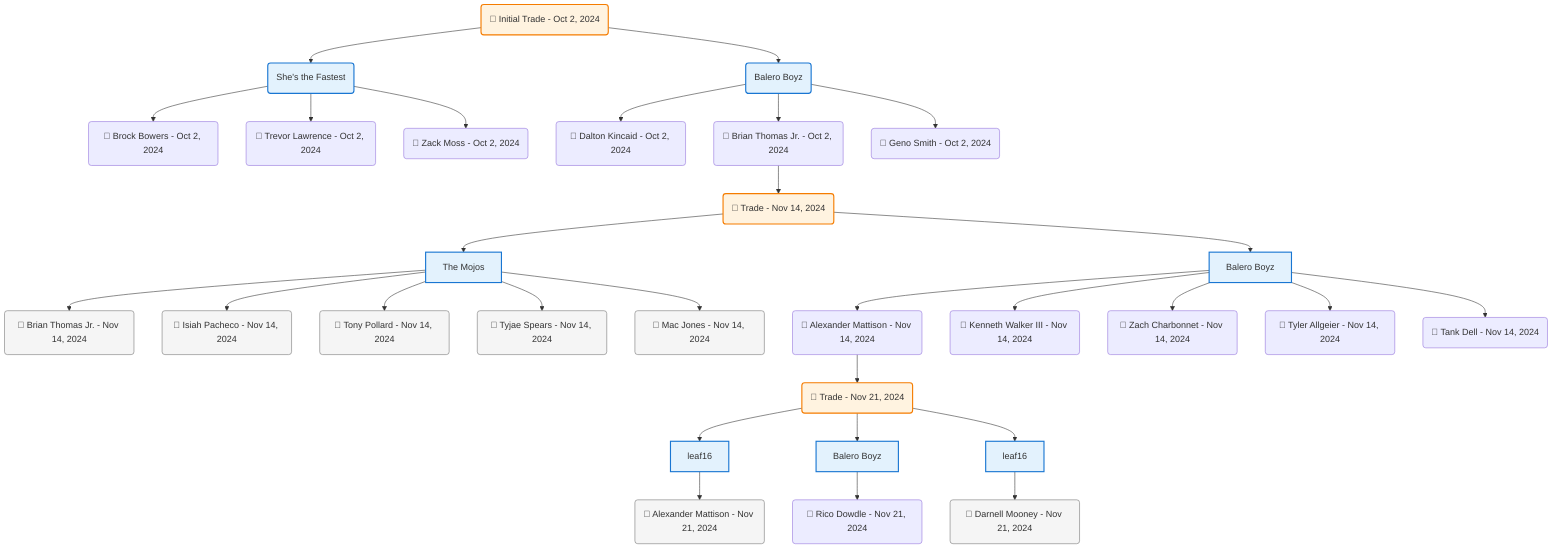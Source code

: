 flowchart TD

    TRADE_MAIN("🔄 Initial Trade - Oct 2, 2024")
    TEAM_1("She's the Fastest")
    TEAM_2("Balero Boyz")
    NODE_3216f009-88d5-45d1-b801-4f722c85f10d("🔄 Brock Bowers - Oct 2, 2024")
    NODE_b1dae4e7-fd1c-46f5-a687-702b0b8ab72c("🔄 Trevor Lawrence - Oct 2, 2024")
    NODE_e2b7b2e4-8538-4bae-867a-85585d815b31("🔄 Dalton Kincaid - Oct 2, 2024")
    NODE_cd2f796d-6d70-4fd6-931b-b169f90ee078("🔄 Brian Thomas Jr. - Oct 2, 2024")
    TRADE_0045f430-f734-4840-a6a2-1b70ae5db18e_3("🔄 Trade - Nov 14, 2024")
    TEAM_bbe2d0ad-54cf-4c22-be82-b2a5f262a157_4["The Mojos"]
    NODE_f4832741-9631-40f2-a7f3-7d2c8d445ecd("🔄 Brian Thomas Jr. - Nov 14, 2024")
    NODE_24cf0edd-b5d6-4826-9db1-0a72ed8d56e6("🔄 Isiah Pacheco - Nov 14, 2024")
    NODE_904f099b-0e02-4107-ba1b-425b5173eb1e("🔄 Tony Pollard - Nov 14, 2024")
    NODE_a76a3c2f-88b3-49d4-9bba-8c724ca230bf("🔄 Tyjae Spears - Nov 14, 2024")
    NODE_7ed3a6da-098c-466e-bad9-dbfc0ba09247("🔄 Mac Jones - Nov 14, 2024")
    TEAM_2feaf03e-fb22-498e-ac8f-e596b6ba7810_5["Balero Boyz"]
    NODE_a353cd3e-c0e8-4d78-9b6a-4136c77f7848("🔄 Alexander Mattison - Nov 14, 2024")
    TRADE_798d30ef-c18b-4426-b3d7-492cd71fb654_6("🔄 Trade - Nov 21, 2024")
    TEAM_66fb98f4-89a7-45f9-893a-b41d71e6249d_7["leaf16"]
    NODE_5fe4c678-cf2d-4a1a-a063-b201c279c1ad("🔄 Alexander Mattison - Nov 21, 2024")
    TEAM_2feaf03e-fb22-498e-ac8f-e596b6ba7810_8["Balero Boyz"]
    NODE_f94c8ea8-68ce-4ce6-b254-343e9826515c("🔄 Rico Dowdle - Nov 21, 2024")
    TEAM_66fb98f4-89a7-45f9-893a-b41d71e6249d_9["leaf16"]
    NODE_c09e224c-e108-4e29-af4c-b26abf81b51c("🔄 Darnell Mooney - Nov 21, 2024")
    NODE_c6a43825-f8a0-4a7f-a0b2-607cbf7abed4("🔄 Kenneth Walker III - Nov 14, 2024")
    NODE_f2b073d7-e88a-458a-90df-775bb6f5b824("🔄 Zach Charbonnet - Nov 14, 2024")
    NODE_45ec01c1-237c-4447-a5ec-e03c2b04b5ec("🔄 Tyler Allgeier - Nov 14, 2024")
    NODE_8666df10-c4e0-43aa-9c70-f529a16bad9e("🔄 Tank Dell - Nov 14, 2024")
    NODE_11f50465-b579-4bf7-ad0a-d49bf956d815("🔄 Geno Smith - Oct 2, 2024")
    NODE_167c26a0-9141-42a3-80c8-dac0e7c33b19("🔄 Zack Moss - Oct 2, 2024")

    TRADE_MAIN --> TEAM_1
    TRADE_MAIN --> TEAM_2
    TEAM_1 --> NODE_3216f009-88d5-45d1-b801-4f722c85f10d
    TEAM_1 --> NODE_b1dae4e7-fd1c-46f5-a687-702b0b8ab72c
    TEAM_2 --> NODE_e2b7b2e4-8538-4bae-867a-85585d815b31
    TEAM_2 --> NODE_cd2f796d-6d70-4fd6-931b-b169f90ee078
    NODE_cd2f796d-6d70-4fd6-931b-b169f90ee078 --> TRADE_0045f430-f734-4840-a6a2-1b70ae5db18e_3
    TRADE_0045f430-f734-4840-a6a2-1b70ae5db18e_3 --> TEAM_bbe2d0ad-54cf-4c22-be82-b2a5f262a157_4
    TEAM_bbe2d0ad-54cf-4c22-be82-b2a5f262a157_4 --> NODE_f4832741-9631-40f2-a7f3-7d2c8d445ecd
    TEAM_bbe2d0ad-54cf-4c22-be82-b2a5f262a157_4 --> NODE_24cf0edd-b5d6-4826-9db1-0a72ed8d56e6
    TEAM_bbe2d0ad-54cf-4c22-be82-b2a5f262a157_4 --> NODE_904f099b-0e02-4107-ba1b-425b5173eb1e
    TEAM_bbe2d0ad-54cf-4c22-be82-b2a5f262a157_4 --> NODE_a76a3c2f-88b3-49d4-9bba-8c724ca230bf
    TEAM_bbe2d0ad-54cf-4c22-be82-b2a5f262a157_4 --> NODE_7ed3a6da-098c-466e-bad9-dbfc0ba09247
    TRADE_0045f430-f734-4840-a6a2-1b70ae5db18e_3 --> TEAM_2feaf03e-fb22-498e-ac8f-e596b6ba7810_5
    TEAM_2feaf03e-fb22-498e-ac8f-e596b6ba7810_5 --> NODE_a353cd3e-c0e8-4d78-9b6a-4136c77f7848
    NODE_a353cd3e-c0e8-4d78-9b6a-4136c77f7848 --> TRADE_798d30ef-c18b-4426-b3d7-492cd71fb654_6
    TRADE_798d30ef-c18b-4426-b3d7-492cd71fb654_6 --> TEAM_66fb98f4-89a7-45f9-893a-b41d71e6249d_7
    TEAM_66fb98f4-89a7-45f9-893a-b41d71e6249d_7 --> NODE_5fe4c678-cf2d-4a1a-a063-b201c279c1ad
    TRADE_798d30ef-c18b-4426-b3d7-492cd71fb654_6 --> TEAM_2feaf03e-fb22-498e-ac8f-e596b6ba7810_8
    TEAM_2feaf03e-fb22-498e-ac8f-e596b6ba7810_8 --> NODE_f94c8ea8-68ce-4ce6-b254-343e9826515c
    TRADE_798d30ef-c18b-4426-b3d7-492cd71fb654_6 --> TEAM_66fb98f4-89a7-45f9-893a-b41d71e6249d_9
    TEAM_66fb98f4-89a7-45f9-893a-b41d71e6249d_9 --> NODE_c09e224c-e108-4e29-af4c-b26abf81b51c
    TEAM_2feaf03e-fb22-498e-ac8f-e596b6ba7810_5 --> NODE_c6a43825-f8a0-4a7f-a0b2-607cbf7abed4
    TEAM_2feaf03e-fb22-498e-ac8f-e596b6ba7810_5 --> NODE_f2b073d7-e88a-458a-90df-775bb6f5b824
    TEAM_2feaf03e-fb22-498e-ac8f-e596b6ba7810_5 --> NODE_45ec01c1-237c-4447-a5ec-e03c2b04b5ec
    TEAM_2feaf03e-fb22-498e-ac8f-e596b6ba7810_5 --> NODE_8666df10-c4e0-43aa-9c70-f529a16bad9e
    TEAM_2 --> NODE_11f50465-b579-4bf7-ad0a-d49bf956d815
    TEAM_1 --> NODE_167c26a0-9141-42a3-80c8-dac0e7c33b19

    %% Node styling
    classDef teamNode fill:#e3f2fd,stroke:#1976d2,stroke-width:2px
    classDef tradeNode fill:#fff3e0,stroke:#f57c00,stroke-width:2px
    classDef playerNode fill:#f3e5f5,stroke:#7b1fa2,stroke-width:1px
    classDef nonRootPlayerNode fill:#f5f5f5,stroke:#757575,stroke-width:1px
    classDef endNode fill:#ffebee,stroke:#c62828,stroke-width:2px
    classDef waiverNode fill:#e8f5e8,stroke:#388e3c,stroke-width:2px
    classDef championshipNode fill:#fff9c4,stroke:#f57f17,stroke-width:3px

    class TEAM_1,TEAM_2,TEAM_bbe2d0ad-54cf-4c22-be82-b2a5f262a157_4,TEAM_2feaf03e-fb22-498e-ac8f-e596b6ba7810_5,TEAM_66fb98f4-89a7-45f9-893a-b41d71e6249d_7,TEAM_2feaf03e-fb22-498e-ac8f-e596b6ba7810_8,TEAM_66fb98f4-89a7-45f9-893a-b41d71e6249d_9 teamNode
    class NODE_f4832741-9631-40f2-a7f3-7d2c8d445ecd,NODE_24cf0edd-b5d6-4826-9db1-0a72ed8d56e6,NODE_904f099b-0e02-4107-ba1b-425b5173eb1e,NODE_a76a3c2f-88b3-49d4-9bba-8c724ca230bf,NODE_7ed3a6da-098c-466e-bad9-dbfc0ba09247,NODE_5fe4c678-cf2d-4a1a-a063-b201c279c1ad,NODE_c09e224c-e108-4e29-af4c-b26abf81b51c nonRootPlayerNode
    class TRADE_MAIN,TRADE_0045f430-f734-4840-a6a2-1b70ae5db18e_3,TRADE_798d30ef-c18b-4426-b3d7-492cd71fb654_6 tradeNode